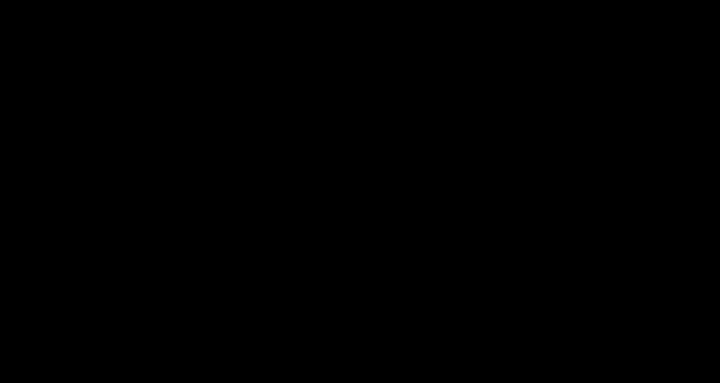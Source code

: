 set t po eps co so enh "Helvetica,18"
set out "chr-plot.eps"
set size 2,1.52
set multiplot layout 23,1
set lmargin screen 0.095
set border 0; unset xtics; unset ytics; set bmargin 0; set tmargin 0.02; set rmargin 0.02
set style line 1 lc rgb "#377eb8" lw 1
set style line 2 lc rgb "#e41a1c" lw 1
set style line 3 lc rgb "#4daf4a" lw 1
set yran [0:164]

set style fill solid 0.8

set origin 0,1.4447826086956521
set xran [0:248.387497]
set size 2,0.06521739130434782
set style rect fc lt -1 fs solid 0.15 noborder
unset obj; unset label
set obj rect from 116.796216, graph 0 to 147.241828, graph 1
set label "chr1" at screen 0.01, graph 0.5
set key at screen 1.95,1.32
plot \
     "<awk '$1==\"chr1\"' CHM13-f1-90.bb.mini-inter-none.win" u ($2*1e-6):(0):($3) t "VNTR" w filledcu ls 1, \
     "<awk '$1==\"chr1\"' CHM13-f1-90.bb.mini-inter-none.win" u ($2*1e-6):($3):($3+$4) not w filledcu ls 2, \
     "<awk '$1==\"chr1\"' CHM13-f1-90.bb.mini-inter-none.win" u ($2*1e-6):($3+$4):($3+$4+$5) not w filledcu ls 3
set origin 0,1.3795652173913044
set xran [0:242.696747]
set size 1.95417845045558,0.06521739130434782
set style rect fc lt -1 fs solid 0.15 noborder
unset obj; unset label
set obj rect from 85.991672, graph 0 to 99.67301599999999, graph 1
set label "chr2" at screen 0.01, graph 0.5
set key at screen 1.95,1.28
plot \
     "<awk '$1==\"chr2\"' CHM13-f1-90.bb.mini-inter-none.win" u ($2*1e-6):(0):($3) not w filledcu ls 1, \
     "<awk '$1==\"chr2\"' CHM13-f1-90.bb.mini-inter-none.win" u ($2*1e-6):($3):($3+$4) t "Intersperse" w filledcu ls 2, \
     "<awk '$1==\"chr2\"' CHM13-f1-90.bb.mini-inter-none.win" u ($2*1e-6):($3+$4):($3+$4+$5) not w filledcu ls 3
set origin 0,1.3143478260869565
set xran [0:201.106605]
set size 1.619297327191956,0.06521739130434782
set style rect fc lt -1 fs solid 0.15 noborder
unset obj; unset label
set obj rect from 85.80519199999999, graph 0 to 101.415517, graph 1
set label "chr3" at screen 0.01, graph 0.5
set key at screen 1.95,1.24
plot \
     "<awk '$1==\"chr3\"' CHM13-f1-90.bb.mini-inter-none.win" u ($2*1e-6):(0):($3) not w filledcu ls 1, \
     "<awk '$1==\"chr3\"' CHM13-f1-90.bb.mini-inter-none.win" u ($2*1e-6):($3):($3+$4) not w filledcu ls 2, \
     "<awk '$1==\"chr3\"' CHM13-f1-90.bb.mini-inter-none.win" u ($2*1e-6):($3+$4):($3+$4+$5) t "Partial/non-repeat" w filledcu ls 3
set origin 0,1.2491304347826087
set xran [0:193.57542999999998]
set size 1.5586567950318369,0.06521739130434782
set style rect fc lt -1 fs solid 0.15 noborder
unset obj; unset label
set obj rect from 44.705247, graph 0 to 59.870604, graph 1
set label "chr4" at screen 0.01, graph 0.5
plot \
     "<awk '$1==\"chr4\"' CHM13-f1-90.bb.mini-inter-none.win" u ($2*1e-6):(0):($3) not w filledcu ls 1, \
     "<awk '$1==\"chr4\"' CHM13-f1-90.bb.mini-inter-none.win" u ($2*1e-6):($3):($3+$4) not w filledcu ls 2, \
     "<awk '$1==\"chr4\"' CHM13-f1-90.bb.mini-inter-none.win" u ($2*1e-6):($3+$4):($3+$4+$5) not w filledcu ls 3
set origin 0,1.1839130434782608
set xran [0:182.045437]
set size 1.4658180399474776,0.06521739130434782
set style rect fc lt -1 fs solid 0.15 noborder
unset obj; unset label
set obj rect from 42.077197, graph 0 to 54.596619, graph 1
set label "chr5" at screen 0.01, graph 0.5
plot \
     "<awk '$1==\"chr5\"' CHM13-f1-90.bb.mini-inter-none.win" u ($2*1e-6):(0):($3) not w filledcu ls 1, \
     "<awk '$1==\"chr5\"' CHM13-f1-90.bb.mini-inter-none.win" u ($2*1e-6):($3):($3+$4) not w filledcu ls 2, \
     "<awk '$1==\"chr5\"' CHM13-f1-90.bb.mini-inter-none.win" u ($2*1e-6):($3+$4):($3+$4+$5) not w filledcu ls 3
set origin 0,1.118695652173913
set xran [0:172.12687]
set size 1.3859543823979192,0.06521739130434782
set style rect fc lt -1 fs solid 0.15 noborder
unset obj; unset label
set obj rect from 53.286919999999995, graph 0 to 66.058622, graph 1
set label "chr6" at screen 0.01, graph 0.5
plot \
     "<awk '$1==\"chr6\"' CHM13-f1-90.bb.mini-inter-none.win" u ($2*1e-6):(0):($3) not w filledcu ls 1, \
     "<awk '$1==\"chr6\"' CHM13-f1-90.bb.mini-inter-none.win" u ($2*1e-6):($3):($3+$4) not w filledcu ls 2, \
     "<awk '$1==\"chr6\"' CHM13-f1-90.bb.mini-inter-none.win" u ($2*1e-6):($3+$4):($3+$4+$5) not w filledcu ls 3
set origin 0,1.0534782608695652
set xran [0:160.567423]
set size 1.2928784656177763,0.06521739130434782
set style rect fc lt -1 fs solid 0.15 noborder
unset obj; unset label
set obj rect from 55.414367999999996, graph 0 to 68.714496, graph 1
set label "chr7" at screen 0.01, graph 0.5
plot \
     "<awk '$1==\"chr7\"' CHM13-f1-90.bb.mini-inter-none.win" u ($2*1e-6):(0):($3) not w filledcu ls 1, \
     "<awk '$1==\"chr7\"' CHM13-f1-90.bb.mini-inter-none.win" u ($2*1e-6):($3):($3+$4) not w filledcu ls 2, \
     "<awk '$1==\"chr7\"' CHM13-f1-90.bb.mini-inter-none.win" u ($2*1e-6):($3+$4):($3+$4+$5) not w filledcu ls 3
set origin 0,0.9882608695652174
set xran [0:146.259322]
set size 1.1776705652780906,0.06521739130434782
set style rect fc lt -1 fs solid 0.15 noborder
unset obj; unset label
set obj rect from 39.243541, graph 0 to 51.325075999999996, graph 1
set label "chr8" at screen 0.01, graph 0.5
plot \
     "<awk '$1==\"chr8\"' CHM13-f1-90.bb.mini-inter-none.win" u ($2*1e-6):(0):($3) not w filledcu ls 1, \
     "<awk '$1==\"chr8\"' CHM13-f1-90.bb.mini-inter-none.win" u ($2*1e-6):($3):($3+$4) not w filledcu ls 2, \
     "<awk '$1==\"chr8\"' CHM13-f1-90.bb.mini-inter-none.win" u ($2*1e-6):($3+$4):($3+$4+$5) not w filledcu ls 3
set origin 0,0.9230434782608696
set xran [0:150.61727399999998]
set size 1.2127605118545883,0.06521739130434782
set style rect fc lt -1 fs solid 0.15 noborder
unset obj; unset label
set obj rect from 39.952788999999996, graph 0 to 81.69403299999999, graph 1
set label "chr9" at screen 0.01, graph 0.5
plot \
     "<awk '$1==\"chr9\"' CHM13-f1-90.bb.mini-inter-none.win" u ($2*1e-6):(0):($3) not w filledcu ls 1, \
     "<awk '$1==\"chr9\"' CHM13-f1-90.bb.mini-inter-none.win" u ($2*1e-6):($3):($3+$4) not w filledcu ls 2, \
     "<awk '$1==\"chr9\"' CHM13-f1-90.bb.mini-inter-none.win" u ($2*1e-6):($3+$4):($3+$4+$5) not w filledcu ls 3
set origin 0,0.8578260869565217
set xran [0:134.758122]
set size 1.0850636495604287,0.06521739130434782
set style rect fc lt -1 fs solid 0.15 noborder
unset obj; unset label
set obj rect from 34.633784, graph 0 to 46.66458, graph 1
set label "chr10" at screen 0.01, graph 0.5
plot \
     "<awk '$1==\"chr10\"' CHM13-f1-90.bb.mini-inter-none.win" u ($2*1e-6):(0):($3) not w filledcu ls 1, \
     "<awk '$1==\"chr10\"' CHM13-f1-90.bb.mini-inter-none.win" u ($2*1e-6):($3):($3+$4) not w filledcu ls 2, \
     "<awk '$1==\"chr10\"' CHM13-f1-90.bb.mini-inter-none.win" u ($2*1e-6):($3+$4):($3+$4+$5) not w filledcu ls 3
set origin 0,0.792608695652174
set xran [0:135.127772]
set size 1.0880400473619651,0.06521739130434782
set style rect fc lt -1 fs solid 0.15 noborder
unset obj; unset label
set obj rect from 46.061948, graph 0 to 59.413484999999994, graph 1
set label "chr11" at screen 0.01, graph 0.5
plot \
     "<awk '$1==\"chr11\"' CHM13-f1-90.bb.mini-inter-none.win" u ($2*1e-6):(0):($3) not w filledcu ls 1, \
     "<awk '$1==\"chr11\"' CHM13-f1-90.bb.mini-inter-none.win" u ($2*1e-6):($3):($3+$4) not w filledcu ls 2, \
     "<awk '$1==\"chr11\"' CHM13-f1-90.bb.mini-inter-none.win" u ($2*1e-6):($3+$4):($3+$4+$5) not w filledcu ls 3
set origin 0,0.7273913043478262
set xran [0:133.324781]
set size 1.0735224808839714,0.06521739130434782
set style rect fc lt -1 fs solid 0.15 noborder
unset obj; unset label
set obj rect from 29.62049, graph 0 to 42.202481999999996, graph 1
set label "chr12" at screen 0.01, graph 0.5
plot \
     "<awk '$1==\"chr12\"' CHM13-f1-90.bb.mini-inter-none.win" u ($2*1e-6):(0):($3) not w filledcu ls 1, \
     "<awk '$1==\"chr12\"' CHM13-f1-90.bb.mini-inter-none.win" u ($2*1e-6):($3):($3+$4) not w filledcu ls 2, \
     "<awk '$1==\"chr12\"' CHM13-f1-90.bb.mini-inter-none.win" u ($2*1e-6):($3+$4):($3+$4+$5) not w filledcu ls 3
set origin 0,0.6621739130434783
set xran [0:114.240146]
set size 0.9198542388790205,0.06521739130434782
set style rect fc lt -1 fs solid 0.15 noborder
unset obj; unset label
set obj rect from 0, graph 0 to 23.171058, graph 1
set label "chr13" at screen 0.01, graph 0.5
plot \
     "<awk '$1==\"chr13\"' CHM13-f1-90.bb.mini-inter-none.win" u ($2*1e-6):(0):($3) not w filledcu ls 1, \
     "<awk '$1==\"chr13\"' CHM13-f1-90.bb.mini-inter-none.win" u ($2*1e-6):($3):($3+$4) not w filledcu ls 2, \
     "<awk '$1==\"chr13\"' CHM13-f1-90.bb.mini-inter-none.win" u ($2*1e-6):($3+$4):($3+$4+$5) not w filledcu ls 3
set origin 0,0.5969565217391305
set xran [0:101.219177]
set size 0.8150102418399908,0.06521739130434782
set style rect fc lt -1 fs solid 0.15 noborder
unset obj; unset label
set obj rect from 0, graph 0 to 17.765925, graph 1
set label "chr14" at screen 0.01, graph 0.5
plot \
     "<awk '$1==\"chr14\"' CHM13-f1-90.bb.mini-inter-none.win" u ($2*1e-6):(0):($3) not w filledcu ls 1, \
     "<awk '$1==\"chr14\"' CHM13-f1-90.bb.mini-inter-none.win" u ($2*1e-6):($3):($3+$4) not w filledcu ls 2, \
     "<awk '$1==\"chr14\"' CHM13-f1-90.bb.mini-inter-none.win" u ($2*1e-6):($3+$4):($3+$4+$5) not w filledcu ls 3
set origin 0,0.5317391304347826
set xran [0:100.338308]
set size 0.8079175418398777,0.06521739130434782
set style rect fc lt -1 fs solid 0.15 noborder
unset obj; unset label
set obj rect from 0, graph 0 to 23.279251, graph 1
set label "chr15" at screen 0.01, graph 0.5
plot \
     "<awk '$1==\"chr15\"' CHM13-f1-90.bb.mini-inter-none.win" u ($2*1e-6):(0):($3) not w filledcu ls 1, \
     "<awk '$1==\"chr15\"' CHM13-f1-90.bb.mini-inter-none.win" u ($2*1e-6):($3):($3+$4) not w filledcu ls 2, \
     "<awk '$1==\"chr15\"' CHM13-f1-90.bb.mini-inter-none.win" u ($2*1e-6):($3+$4):($3+$4+$5) not w filledcu ls 3
set origin 0,0.4665217391304348
set xran [0:96.33049299999999]
set size 0.7756468756557421,0.06521739130434782
set style rect fc lt -1 fs solid 0.15 noborder
unset obj; unset label
set obj rect from 30.848291, graph 0 to 57.219476, graph 1
set label "chr16" at screen 0.01, graph 0.5
plot \
     "<awk '$1==\"chr16\"' CHM13-f1-90.bb.mini-inter-none.win" u ($2*1e-6):(0):($3) not w filledcu ls 1, \
     "<awk '$1==\"chr16\"' CHM13-f1-90.bb.mini-inter-none.win" u ($2*1e-6):($3):($3+$4) not w filledcu ls 2, \
     "<awk '$1==\"chr16\"' CHM13-f1-90.bb.mini-inter-none.win" u ($2*1e-6):($3+$4):($3+$4+$5) not w filledcu ls 3
set origin 0,0.4013043478260869
set xran [0:84.277185]
set size 0.6785944221661044,0.06521739130434782
set style rect fc lt -1 fs solid 0.15 noborder
unset obj; unset label
set obj rect from 18.892709999999997, graph 0 to 32.48723, graph 1
set label "chr17" at screen 0.01, graph 0.5
plot \
     "<awk '$1==\"chr17\"' CHM13-f1-90.bb.mini-inter-none.win" u ($2*1e-6):(0):($3) not w filledcu ls 1, \
     "<awk '$1==\"chr17\"' CHM13-f1-90.bb.mini-inter-none.win" u ($2*1e-6):($3):($3+$4) not w filledcu ls 2, \
     "<awk '$1==\"chr17\"' CHM13-f1-90.bb.mini-inter-none.win" u ($2*1e-6):($3+$4):($3+$4+$5) not w filledcu ls 3
set origin 0,0.33608695652173926
set xran [0:80.542536]
set size 0.6485232708794517,0.06521739130434782
set style rect fc lt -1 fs solid 0.15 noborder
unset obj; unset label
set obj rect from 10.965698, graph 0 to 25.93355, graph 1
set label "chr18" at screen 0.01, graph 0.5
plot \
     "<awk '$1==\"chr18\"' CHM13-f1-90.bb.mini-inter-none.win" u ($2*1e-6):(0):($3) not w filledcu ls 1, \
     "<awk '$1==\"chr18\"' CHM13-f1-90.bb.mini-inter-none.win" u ($2*1e-6):($3):($3+$4) not w filledcu ls 2, \
     "<awk '$1==\"chr18\"' CHM13-f1-90.bb.mini-inter-none.win" u ($2*1e-6):($3+$4):($3+$4+$5) not w filledcu ls 3
set origin 0,0.27086956521739136
set xran [0:61.707359]
set size 0.4968636484951576,0.06521739130434782
set style rect fc lt -1 fs solid 0.15 noborder
unset obj; unset label
set obj rect from 19.655572, graph 0 to 34.768167999999996, graph 1
set label "chr19" at screen 0.01, graph 0.5
plot \
     "<awk '$1==\"chr19\"' CHM13-f1-90.bb.mini-inter-none.win" u ($2*1e-6):(0):($3) not w filledcu ls 1, \
     "<awk '$1==\"chr19\"' CHM13-f1-90.bb.mini-inter-none.win" u ($2*1e-6):($3):($3+$4) not w filledcu ls 2, \
     "<awk '$1==\"chr19\"' CHM13-f1-90.bb.mini-inter-none.win" u ($2*1e-6):($3+$4):($3+$4+$5) not w filledcu ls 3
set origin 0,0.20565217391304347
set xran [0:66.210247]
set size 0.5331206103341023,0.06521739130434782
set style rect fc lt -1 fs solid 0.15 noborder
unset obj; unset label
set obj rect from 21.383653, graph 0 to 37.969530999999996, graph 1
set label "chr20" at screen 0.01, graph 0.5
plot \
     "<awk '$1==\"chr20\"' CHM13-f1-90.bb.mini-inter-none.win" u ($2*1e-6):(0):($3) not w filledcu ls 1, \
     "<awk '$1==\"chr20\"' CHM13-f1-90.bb.mini-inter-none.win" u ($2*1e-6):($3):($3+$4) not w filledcu ls 2, \
     "<awk '$1==\"chr20\"' CHM13-f1-90.bb.mini-inter-none.win" u ($2*1e-6):($3+$4):($3+$4+$5) not w filledcu ls 3
set origin 0,0.1404347826086958
set xran [0:45.827690999999994]
set size 0.3690015927009402,0.06521739130434782
set style rect fc lt -1 fs solid 0.15 noborder
unset obj; unset label
set obj rect from 0, graph 0 to 17.078862, graph 1
set label "chr21" at screen 0.01, graph 0.5
plot \
     "<awk '$1==\"chr21\"' CHM13-f1-90.bb.mini-inter-none.win" u ($2*1e-6):(0):($3) not w filledcu ls 1, \
     "<awk '$1==\"chr21\"' CHM13-f1-90.bb.mini-inter-none.win" u ($2*1e-6):($3):($3+$4) not w filledcu ls 2, \
     "<awk '$1==\"chr21\"' CHM13-f1-90.bb.mini-inter-none.win" u ($2*1e-6):($3+$4):($3+$4+$5) not w filledcu ls 3
set origin 0,0.07521739130434789
set xran [0:51.353905999999995]
set size 0.41349831710732204,0.06521739130434782
set style rect fc lt -1 fs solid 0.15 noborder
unset obj; unset label
set obj rect from 0, graph 0 to 20.739832999999997, graph 1
set label "chr22" at screen 0.01, graph 0.5
plot \
     "<awk '$1==\"chr22\"' CHM13-f1-90.bb.mini-inter-none.win" u ($2*1e-6):(0):($3) not w filledcu ls 1, \
     "<awk '$1==\"chr22\"' CHM13-f1-90.bb.mini-inter-none.win" u ($2*1e-6):($3):($3+$4) not w filledcu ls 2, \
     "<awk '$1==\"chr22\"' CHM13-f1-90.bb.mini-inter-none.win" u ($2*1e-6):($3+$4):($3+$4+$5) not w filledcu ls 3
set origin 0,0.01
set xran [0:154.259625]
set size 1.2420884856374232,0.06521739130434782
set style rect fc lt -1 fs solid 0.15 noborder
unset obj; unset label
set obj rect from 52.820107, graph 0 to 65.927026, graph 1
set label "chrX" at screen 0.01, graph 0.5
plot \
     "<awk '$1==\"chrX\"' CHM13-f1-90.bb.mini-inter-none.win" u ($2*1e-6):(0):($3) not w filledcu ls 1, \
     "<awk '$1==\"chrX\"' CHM13-f1-90.bb.mini-inter-none.win" u ($2*1e-6):($3):($3+$4) not w filledcu ls 2, \
     "<awk '$1==\"chrX\"' CHM13-f1-90.bb.mini-inter-none.win" u ($2*1e-6):($3+$4):($3+$4+$5) not w filledcu ls 3
